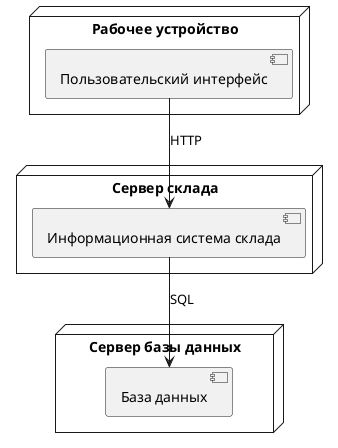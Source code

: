 @startuml
node "Рабочее устройство" {
    [Пользовательский интерфейс]
}

node "Сервер склада" {
    [Информационная система склада]
}

node "Сервер базы данных" {
    [База данных]
}

[Пользовательский интерфейс] --> [Информационная система склада]: HTTP
[Информационная система склада] --> [База данных]: SQL
@enduml
